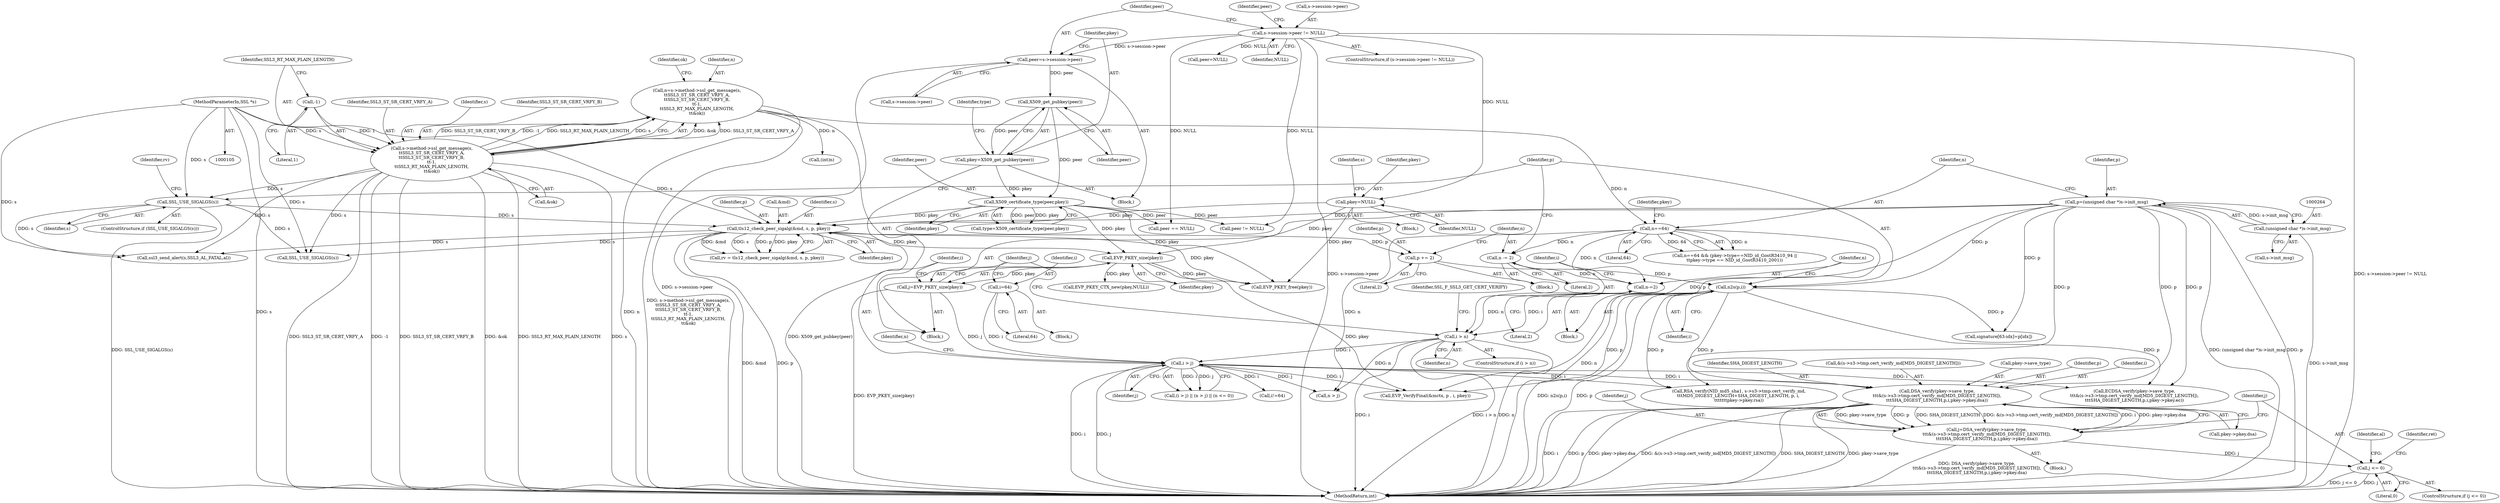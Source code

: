 digraph "0_openssl_1421e0c584ae9120ca1b88098f13d6d2e90b83a3@array" {
"1000514" [label="(Call,DSA_verify(pkey->save_type,\n\t\t\t&(s->s3->tmp.cert_verify_md[MD5_DIGEST_LENGTH]),\n\t\t\tSHA_DIGEST_LENGTH,p,i,pkey->pkey.dsa))"];
"1000261" [label="(Call,p=(unsigned char *)s->init_msg)"];
"1000263" [label="(Call,(unsigned char *)s->init_msg)"];
"1000334" [label="(Call,n2s(p,i))"];
"1000328" [label="(Call,p += 2)"];
"1000297" [label="(Call,tls12_check_peer_sigalg(&md, s, p, pkey))"];
"1000291" [label="(Call,SSL_USE_SIGALGS(s))"];
"1000137" [label="(Call,s->method->ssl_get_message(s,\n\t\tSSL3_ST_SR_CERT_VRFY_A,\n\t\tSSL3_ST_SR_CERT_VRFY_B,\n\t\t-1,\n\t\tSSL3_RT_MAX_PLAIN_LENGTH,\n\t\t&ok))"];
"1000106" [label="(MethodParameterIn,SSL *s)"];
"1000141" [label="(Call,-1)"];
"1000183" [label="(Call,pkey=NULL)"];
"1000154" [label="(Call,s->session->peer != NULL)"];
"1000175" [label="(Call,X509_certificate_type(peer,pkey))"];
"1000171" [label="(Call,X509_get_pubkey(peer))"];
"1000162" [label="(Call,peer=s->session->peer)"];
"1000169" [label="(Call,pkey=X509_get_pubkey(peer))"];
"1000358" [label="(Call,i > j)"];
"1000285" [label="(Call,i=64)"];
"1000341" [label="(Call,i > n)"];
"1000337" [label="(Call,n-=2)"];
"1000331" [label="(Call,n -= 2)"];
"1000270" [label="(Call,n==64)"];
"1000135" [label="(Call,n=s->method->ssl_get_message(s,\n\t\tSSL3_ST_SR_CERT_VRFY_A,\n\t\tSSL3_ST_SR_CERT_VRFY_B,\n\t\t-1,\n\t\tSSL3_RT_MAX_PLAIN_LENGTH,\n\t\t&ok))"];
"1000352" [label="(Call,j=EVP_PKEY_size(pkey))"];
"1000354" [label="(Call,EVP_PKEY_size(pkey))"];
"1000512" [label="(Call,j=DSA_verify(pkey->save_type,\n\t\t\t&(s->s3->tmp.cert_verify_md[MD5_DIGEST_LENGTH]),\n\t\t\tSHA_DIGEST_LENGTH,p,i,pkey->pkey.dsa))"];
"1000537" [label="(Call,j <= 0)"];
"1000342" [label="(Identifier,i)"];
"1000177" [label="(Identifier,pkey)"];
"1000333" [label="(Literal,2)"];
"1000688" [label="(Call,ssl3_send_alert(s,SSL3_AL_FATAL,al))"];
"1000153" [label="(ControlStructure,if (s->session->peer != NULL))"];
"1000358" [label="(Call,i > j)"];
"1000295" [label="(Call,rv = tls12_check_peer_sigalg(&md, s, p, pkey))"];
"1000360" [label="(Identifier,j)"];
"1000171" [label="(Call,X509_get_pubkey(peer))"];
"1000154" [label="(Call,s->session->peer != NULL)"];
"1000512" [label="(Call,j=DSA_verify(pkey->save_type,\n\t\t\t&(s->s3->tmp.cert_verify_md[MD5_DIGEST_LENGTH]),\n\t\t\tSHA_DIGEST_LENGTH,p,i,pkey->pkey.dsa))"];
"1000354" [label="(Call,EVP_PKEY_size(pkey))"];
"1000172" [label="(Identifier,peer)"];
"1000265" [label="(Call,s->init_msg)"];
"1000285" [label="(Call,i=64)"];
"1000293" [label="(Block,)"];
"1000514" [label="(Call,DSA_verify(pkey->save_type,\n\t\t\t&(s->s3->tmp.cert_verify_md[MD5_DIGEST_LENGTH]),\n\t\t\tSHA_DIGEST_LENGTH,p,i,pkey->pkey.dsa))"];
"1000536" [label="(ControlStructure,if (j <= 0))"];
"1000180" [label="(Call,peer=NULL)"];
"1000269" [label="(Call,n==64 && (pkey->type==NID_id_GostR3410_94 ||\n\t\tpkey->type == NID_id_GostR3410_2001))"];
"1000359" [label="(Identifier,i)"];
"1000727" [label="(MethodReturn,int)"];
"1000142" [label="(Literal,1)"];
"1000184" [label="(Identifier,pkey)"];
"1000357" [label="(Call,(i > j) || (n > j) || (n <= 0))"];
"1000329" [label="(Identifier,p)"];
"1000135" [label="(Call,n=s->method->ssl_get_message(s,\n\t\tSSL3_ST_SR_CERT_VRFY_A,\n\t\tSSL3_ST_SR_CERT_VRFY_B,\n\t\t-1,\n\t\tSSL3_RT_MAX_PLAIN_LENGTH,\n\t\t&ok))"];
"1000272" [label="(Literal,64)"];
"1000461" [label="(Call,RSA_verify(NID_md5_sha1, s->s3->tmp.cert_verify_md,\n\t\t\tMD5_DIGEST_LENGTH+SHA_DIGEST_LENGTH, p, i, \n\t\t\t\t\t\t\tpkey->pkey.rsa))"];
"1000542" [label="(Identifier,al)"];
"1000262" [label="(Identifier,p)"];
"1000335" [label="(Identifier,p)"];
"1000183" [label="(Call,pkey=NULL)"];
"1000511" [label="(Block,)"];
"1000271" [label="(Identifier,n)"];
"1000682" [label="(Identifier,ret)"];
"1000635" [label="(Call,signature[63-idx]=p[idx])"];
"1000139" [label="(Identifier,SSL3_ST_SR_CERT_VRFY_A)"];
"1000531" [label="(Call,pkey->pkey.dsa)"];
"1000173" [label="(Call,type=X509_certificate_type(peer,pkey))"];
"1000296" [label="(Identifier,rv)"];
"1000270" [label="(Call,n==64)"];
"1000332" [label="(Identifier,n)"];
"1000343" [label="(Identifier,n)"];
"1000338" [label="(Identifier,n)"];
"1000161" [label="(Block,)"];
"1000346" [label="(Identifier,SSL_F_SSL3_GET_CERT_VERIFY)"];
"1000336" [label="(Identifier,i)"];
"1000289" [label="(Block,)"];
"1000353" [label="(Identifier,j)"];
"1000284" [label="(Block,)"];
"1000174" [label="(Identifier,type)"];
"1000175" [label="(Call,X509_certificate_type(peer,pkey))"];
"1000106" [label="(MethodParameterIn,SSL *s)"];
"1000723" [label="(Call,EVP_PKEY_free(pkey))"];
"1000185" [label="(Identifier,NULL)"];
"1000340" [label="(ControlStructure,if (i > n))"];
"1000539" [label="(Literal,0)"];
"1000292" [label="(Identifier,s)"];
"1000529" [label="(Identifier,p)"];
"1000302" [label="(Identifier,pkey)"];
"1000162" [label="(Call,peer=s->session->peer)"];
"1000513" [label="(Identifier,j)"];
"1000297" [label="(Call,tls12_check_peer_sigalg(&md, s, p, pkey))"];
"1000301" [label="(Identifier,p)"];
"1000530" [label="(Identifier,i)"];
"1000291" [label="(Call,SSL_USE_SIGALGS(s))"];
"1000276" [label="(Identifier,pkey)"];
"1000150" [label="(Call,(int)n)"];
"1000141" [label="(Call,-1)"];
"1000528" [label="(Identifier,SHA_DIGEST_LENGTH)"];
"1000191" [label="(Identifier,s)"];
"1000341" [label="(Call,i > n)"];
"1000169" [label="(Call,pkey=X509_get_pubkey(peer))"];
"1000207" [label="(Call,peer != NULL)"];
"1000377" [label="(Call,SSL_USE_SIGALGS(s))"];
"1000558" [label="(Call,ECDSA_verify(pkey->save_type,\n\t\t\t&(s->s3->tmp.cert_verify_md[MD5_DIGEST_LENGTH]),\n\t\t\tSHA_DIGEST_LENGTH,p,i,pkey->pkey.ec))"];
"1000337" [label="(Call,n-=2)"];
"1000160" [label="(Identifier,NULL)"];
"1000537" [label="(Call,j <= 0)"];
"1000107" [label="(Block,)"];
"1000362" [label="(Call,n > j)"];
"1000181" [label="(Identifier,peer)"];
"1000138" [label="(Identifier,s)"];
"1000155" [label="(Call,s->session->peer)"];
"1000290" [label="(ControlStructure,if (SSL_USE_SIGALGS(s)))"];
"1000352" [label="(Call,j=EVP_PKEY_size(pkey))"];
"1000611" [label="(Call,EVP_PKEY_CTX_new(pkey,NULL))"];
"1000334" [label="(Call,n2s(p,i))"];
"1000176" [label="(Identifier,peer)"];
"1000261" [label="(Call,p=(unsigned char *)s->init_msg)"];
"1000263" [label="(Call,(unsigned char *)s->init_msg)"];
"1000330" [label="(Literal,2)"];
"1000148" [label="(Identifier,ok)"];
"1000163" [label="(Identifier,peer)"];
"1000436" [label="(Call,EVP_VerifyFinal(&mctx, p , i, pkey))"];
"1000328" [label="(Call,p += 2)"];
"1000140" [label="(Identifier,SSL3_ST_SR_CERT_VRFY_B)"];
"1000137" [label="(Call,s->method->ssl_get_message(s,\n\t\tSSL3_ST_SR_CERT_VRFY_A,\n\t\tSSL3_ST_SR_CERT_VRFY_B,\n\t\t-1,\n\t\tSSL3_RT_MAX_PLAIN_LENGTH,\n\t\t&ok))"];
"1000518" [label="(Call,&(s->s3->tmp.cert_verify_md[MD5_DIGEST_LENGTH]))"];
"1000298" [label="(Call,&md)"];
"1000339" [label="(Literal,2)"];
"1000617" [label="(Call,i!=64)"];
"1000144" [label="(Call,&ok)"];
"1000179" [label="(Block,)"];
"1000300" [label="(Identifier,s)"];
"1000363" [label="(Identifier,n)"];
"1000223" [label="(Call,peer == NULL)"];
"1000164" [label="(Call,s->session->peer)"];
"1000170" [label="(Identifier,pkey)"];
"1000331" [label="(Call,n -= 2)"];
"1000538" [label="(Identifier,j)"];
"1000355" [label="(Identifier,pkey)"];
"1000287" [label="(Literal,64)"];
"1000136" [label="(Identifier,n)"];
"1000286" [label="(Identifier,i)"];
"1000515" [label="(Call,pkey->save_type)"];
"1000143" [label="(Identifier,SSL3_RT_MAX_PLAIN_LENGTH)"];
"1000514" -> "1000512"  [label="AST: "];
"1000514" -> "1000531"  [label="CFG: "];
"1000515" -> "1000514"  [label="AST: "];
"1000518" -> "1000514"  [label="AST: "];
"1000528" -> "1000514"  [label="AST: "];
"1000529" -> "1000514"  [label="AST: "];
"1000530" -> "1000514"  [label="AST: "];
"1000531" -> "1000514"  [label="AST: "];
"1000512" -> "1000514"  [label="CFG: "];
"1000514" -> "1000727"  [label="DDG: SHA_DIGEST_LENGTH"];
"1000514" -> "1000727"  [label="DDG: pkey->pkey.dsa"];
"1000514" -> "1000727"  [label="DDG: &(s->s3->tmp.cert_verify_md[MD5_DIGEST_LENGTH])"];
"1000514" -> "1000727"  [label="DDG: pkey->save_type"];
"1000514" -> "1000727"  [label="DDG: i"];
"1000514" -> "1000727"  [label="DDG: p"];
"1000514" -> "1000512"  [label="DDG: pkey->save_type"];
"1000514" -> "1000512"  [label="DDG: p"];
"1000514" -> "1000512"  [label="DDG: SHA_DIGEST_LENGTH"];
"1000514" -> "1000512"  [label="DDG: &(s->s3->tmp.cert_verify_md[MD5_DIGEST_LENGTH])"];
"1000514" -> "1000512"  [label="DDG: i"];
"1000514" -> "1000512"  [label="DDG: pkey->pkey.dsa"];
"1000261" -> "1000514"  [label="DDG: p"];
"1000334" -> "1000514"  [label="DDG: p"];
"1000358" -> "1000514"  [label="DDG: i"];
"1000261" -> "1000107"  [label="AST: "];
"1000261" -> "1000263"  [label="CFG: "];
"1000262" -> "1000261"  [label="AST: "];
"1000263" -> "1000261"  [label="AST: "];
"1000271" -> "1000261"  [label="CFG: "];
"1000261" -> "1000727"  [label="DDG: (unsigned char *)s->init_msg"];
"1000261" -> "1000727"  [label="DDG: p"];
"1000263" -> "1000261"  [label="DDG: s->init_msg"];
"1000261" -> "1000297"  [label="DDG: p"];
"1000261" -> "1000334"  [label="DDG: p"];
"1000261" -> "1000436"  [label="DDG: p"];
"1000261" -> "1000461"  [label="DDG: p"];
"1000261" -> "1000558"  [label="DDG: p"];
"1000261" -> "1000635"  [label="DDG: p"];
"1000263" -> "1000265"  [label="CFG: "];
"1000264" -> "1000263"  [label="AST: "];
"1000265" -> "1000263"  [label="AST: "];
"1000263" -> "1000727"  [label="DDG: s->init_msg"];
"1000334" -> "1000289"  [label="AST: "];
"1000334" -> "1000336"  [label="CFG: "];
"1000335" -> "1000334"  [label="AST: "];
"1000336" -> "1000334"  [label="AST: "];
"1000338" -> "1000334"  [label="CFG: "];
"1000334" -> "1000727"  [label="DDG: n2s(p,i)"];
"1000334" -> "1000727"  [label="DDG: p"];
"1000328" -> "1000334"  [label="DDG: p"];
"1000334" -> "1000341"  [label="DDG: i"];
"1000334" -> "1000436"  [label="DDG: p"];
"1000334" -> "1000461"  [label="DDG: p"];
"1000334" -> "1000558"  [label="DDG: p"];
"1000334" -> "1000635"  [label="DDG: p"];
"1000328" -> "1000293"  [label="AST: "];
"1000328" -> "1000330"  [label="CFG: "];
"1000329" -> "1000328"  [label="AST: "];
"1000330" -> "1000328"  [label="AST: "];
"1000332" -> "1000328"  [label="CFG: "];
"1000297" -> "1000328"  [label="DDG: p"];
"1000297" -> "1000295"  [label="AST: "];
"1000297" -> "1000302"  [label="CFG: "];
"1000298" -> "1000297"  [label="AST: "];
"1000300" -> "1000297"  [label="AST: "];
"1000301" -> "1000297"  [label="AST: "];
"1000302" -> "1000297"  [label="AST: "];
"1000295" -> "1000297"  [label="CFG: "];
"1000297" -> "1000727"  [label="DDG: &md"];
"1000297" -> "1000727"  [label="DDG: p"];
"1000297" -> "1000295"  [label="DDG: &md"];
"1000297" -> "1000295"  [label="DDG: s"];
"1000297" -> "1000295"  [label="DDG: p"];
"1000297" -> "1000295"  [label="DDG: pkey"];
"1000291" -> "1000297"  [label="DDG: s"];
"1000106" -> "1000297"  [label="DDG: s"];
"1000183" -> "1000297"  [label="DDG: pkey"];
"1000175" -> "1000297"  [label="DDG: pkey"];
"1000297" -> "1000354"  [label="DDG: pkey"];
"1000297" -> "1000377"  [label="DDG: s"];
"1000297" -> "1000688"  [label="DDG: s"];
"1000297" -> "1000723"  [label="DDG: pkey"];
"1000291" -> "1000290"  [label="AST: "];
"1000291" -> "1000292"  [label="CFG: "];
"1000292" -> "1000291"  [label="AST: "];
"1000296" -> "1000291"  [label="CFG: "];
"1000335" -> "1000291"  [label="CFG: "];
"1000291" -> "1000727"  [label="DDG: SSL_USE_SIGALGS(s)"];
"1000137" -> "1000291"  [label="DDG: s"];
"1000106" -> "1000291"  [label="DDG: s"];
"1000291" -> "1000377"  [label="DDG: s"];
"1000291" -> "1000688"  [label="DDG: s"];
"1000137" -> "1000135"  [label="AST: "];
"1000137" -> "1000144"  [label="CFG: "];
"1000138" -> "1000137"  [label="AST: "];
"1000139" -> "1000137"  [label="AST: "];
"1000140" -> "1000137"  [label="AST: "];
"1000141" -> "1000137"  [label="AST: "];
"1000143" -> "1000137"  [label="AST: "];
"1000144" -> "1000137"  [label="AST: "];
"1000135" -> "1000137"  [label="CFG: "];
"1000137" -> "1000727"  [label="DDG: SSL3_ST_SR_CERT_VRFY_A"];
"1000137" -> "1000727"  [label="DDG: -1"];
"1000137" -> "1000727"  [label="DDG: SSL3_ST_SR_CERT_VRFY_B"];
"1000137" -> "1000727"  [label="DDG: &ok"];
"1000137" -> "1000727"  [label="DDG: SSL3_RT_MAX_PLAIN_LENGTH"];
"1000137" -> "1000727"  [label="DDG: s"];
"1000137" -> "1000135"  [label="DDG: &ok"];
"1000137" -> "1000135"  [label="DDG: SSL3_ST_SR_CERT_VRFY_A"];
"1000137" -> "1000135"  [label="DDG: SSL3_ST_SR_CERT_VRFY_B"];
"1000137" -> "1000135"  [label="DDG: -1"];
"1000137" -> "1000135"  [label="DDG: SSL3_RT_MAX_PLAIN_LENGTH"];
"1000137" -> "1000135"  [label="DDG: s"];
"1000106" -> "1000137"  [label="DDG: s"];
"1000141" -> "1000137"  [label="DDG: 1"];
"1000137" -> "1000377"  [label="DDG: s"];
"1000137" -> "1000688"  [label="DDG: s"];
"1000106" -> "1000105"  [label="AST: "];
"1000106" -> "1000727"  [label="DDG: s"];
"1000106" -> "1000377"  [label="DDG: s"];
"1000106" -> "1000688"  [label="DDG: s"];
"1000141" -> "1000142"  [label="CFG: "];
"1000142" -> "1000141"  [label="AST: "];
"1000143" -> "1000141"  [label="CFG: "];
"1000183" -> "1000179"  [label="AST: "];
"1000183" -> "1000185"  [label="CFG: "];
"1000184" -> "1000183"  [label="AST: "];
"1000185" -> "1000183"  [label="AST: "];
"1000191" -> "1000183"  [label="CFG: "];
"1000154" -> "1000183"  [label="DDG: NULL"];
"1000183" -> "1000354"  [label="DDG: pkey"];
"1000183" -> "1000723"  [label="DDG: pkey"];
"1000154" -> "1000153"  [label="AST: "];
"1000154" -> "1000160"  [label="CFG: "];
"1000155" -> "1000154"  [label="AST: "];
"1000160" -> "1000154"  [label="AST: "];
"1000163" -> "1000154"  [label="CFG: "];
"1000181" -> "1000154"  [label="CFG: "];
"1000154" -> "1000727"  [label="DDG: s->session->peer"];
"1000154" -> "1000727"  [label="DDG: s->session->peer != NULL"];
"1000154" -> "1000162"  [label="DDG: s->session->peer"];
"1000154" -> "1000180"  [label="DDG: NULL"];
"1000154" -> "1000207"  [label="DDG: NULL"];
"1000154" -> "1000223"  [label="DDG: NULL"];
"1000175" -> "1000173"  [label="AST: "];
"1000175" -> "1000177"  [label="CFG: "];
"1000176" -> "1000175"  [label="AST: "];
"1000177" -> "1000175"  [label="AST: "];
"1000173" -> "1000175"  [label="CFG: "];
"1000175" -> "1000173"  [label="DDG: peer"];
"1000175" -> "1000173"  [label="DDG: pkey"];
"1000171" -> "1000175"  [label="DDG: peer"];
"1000169" -> "1000175"  [label="DDG: pkey"];
"1000175" -> "1000207"  [label="DDG: peer"];
"1000175" -> "1000223"  [label="DDG: peer"];
"1000175" -> "1000354"  [label="DDG: pkey"];
"1000175" -> "1000723"  [label="DDG: pkey"];
"1000171" -> "1000169"  [label="AST: "];
"1000171" -> "1000172"  [label="CFG: "];
"1000172" -> "1000171"  [label="AST: "];
"1000169" -> "1000171"  [label="CFG: "];
"1000171" -> "1000169"  [label="DDG: peer"];
"1000162" -> "1000171"  [label="DDG: peer"];
"1000162" -> "1000161"  [label="AST: "];
"1000162" -> "1000164"  [label="CFG: "];
"1000163" -> "1000162"  [label="AST: "];
"1000164" -> "1000162"  [label="AST: "];
"1000170" -> "1000162"  [label="CFG: "];
"1000162" -> "1000727"  [label="DDG: s->session->peer"];
"1000169" -> "1000161"  [label="AST: "];
"1000170" -> "1000169"  [label="AST: "];
"1000174" -> "1000169"  [label="CFG: "];
"1000169" -> "1000727"  [label="DDG: X509_get_pubkey(peer)"];
"1000358" -> "1000357"  [label="AST: "];
"1000358" -> "1000360"  [label="CFG: "];
"1000359" -> "1000358"  [label="AST: "];
"1000360" -> "1000358"  [label="AST: "];
"1000363" -> "1000358"  [label="CFG: "];
"1000357" -> "1000358"  [label="CFG: "];
"1000358" -> "1000727"  [label="DDG: j"];
"1000358" -> "1000727"  [label="DDG: i"];
"1000358" -> "1000357"  [label="DDG: i"];
"1000358" -> "1000357"  [label="DDG: j"];
"1000285" -> "1000358"  [label="DDG: i"];
"1000341" -> "1000358"  [label="DDG: i"];
"1000352" -> "1000358"  [label="DDG: j"];
"1000358" -> "1000362"  [label="DDG: j"];
"1000358" -> "1000436"  [label="DDG: i"];
"1000358" -> "1000461"  [label="DDG: i"];
"1000358" -> "1000558"  [label="DDG: i"];
"1000358" -> "1000617"  [label="DDG: i"];
"1000285" -> "1000284"  [label="AST: "];
"1000285" -> "1000287"  [label="CFG: "];
"1000286" -> "1000285"  [label="AST: "];
"1000287" -> "1000285"  [label="AST: "];
"1000353" -> "1000285"  [label="CFG: "];
"1000341" -> "1000340"  [label="AST: "];
"1000341" -> "1000343"  [label="CFG: "];
"1000342" -> "1000341"  [label="AST: "];
"1000343" -> "1000341"  [label="AST: "];
"1000346" -> "1000341"  [label="CFG: "];
"1000353" -> "1000341"  [label="CFG: "];
"1000341" -> "1000727"  [label="DDG: n"];
"1000341" -> "1000727"  [label="DDG: i"];
"1000341" -> "1000727"  [label="DDG: i > n"];
"1000337" -> "1000341"  [label="DDG: n"];
"1000341" -> "1000362"  [label="DDG: n"];
"1000337" -> "1000289"  [label="AST: "];
"1000337" -> "1000339"  [label="CFG: "];
"1000338" -> "1000337"  [label="AST: "];
"1000339" -> "1000337"  [label="AST: "];
"1000342" -> "1000337"  [label="CFG: "];
"1000331" -> "1000337"  [label="DDG: n"];
"1000270" -> "1000337"  [label="DDG: n"];
"1000331" -> "1000293"  [label="AST: "];
"1000331" -> "1000333"  [label="CFG: "];
"1000332" -> "1000331"  [label="AST: "];
"1000333" -> "1000331"  [label="AST: "];
"1000335" -> "1000331"  [label="CFG: "];
"1000270" -> "1000331"  [label="DDG: n"];
"1000270" -> "1000269"  [label="AST: "];
"1000270" -> "1000272"  [label="CFG: "];
"1000271" -> "1000270"  [label="AST: "];
"1000272" -> "1000270"  [label="AST: "];
"1000276" -> "1000270"  [label="CFG: "];
"1000269" -> "1000270"  [label="CFG: "];
"1000270" -> "1000727"  [label="DDG: n"];
"1000270" -> "1000269"  [label="DDG: n"];
"1000270" -> "1000269"  [label="DDG: 64"];
"1000135" -> "1000270"  [label="DDG: n"];
"1000270" -> "1000362"  [label="DDG: n"];
"1000135" -> "1000107"  [label="AST: "];
"1000136" -> "1000135"  [label="AST: "];
"1000148" -> "1000135"  [label="CFG: "];
"1000135" -> "1000727"  [label="DDG: n"];
"1000135" -> "1000727"  [label="DDG: s->method->ssl_get_message(s,\n\t\tSSL3_ST_SR_CERT_VRFY_A,\n\t\tSSL3_ST_SR_CERT_VRFY_B,\n\t\t-1,\n\t\tSSL3_RT_MAX_PLAIN_LENGTH,\n\t\t&ok)"];
"1000135" -> "1000150"  [label="DDG: n"];
"1000352" -> "1000107"  [label="AST: "];
"1000352" -> "1000354"  [label="CFG: "];
"1000353" -> "1000352"  [label="AST: "];
"1000354" -> "1000352"  [label="AST: "];
"1000359" -> "1000352"  [label="CFG: "];
"1000352" -> "1000727"  [label="DDG: EVP_PKEY_size(pkey)"];
"1000354" -> "1000352"  [label="DDG: pkey"];
"1000354" -> "1000355"  [label="CFG: "];
"1000355" -> "1000354"  [label="AST: "];
"1000354" -> "1000436"  [label="DDG: pkey"];
"1000354" -> "1000611"  [label="DDG: pkey"];
"1000354" -> "1000723"  [label="DDG: pkey"];
"1000512" -> "1000511"  [label="AST: "];
"1000513" -> "1000512"  [label="AST: "];
"1000538" -> "1000512"  [label="CFG: "];
"1000512" -> "1000727"  [label="DDG: DSA_verify(pkey->save_type,\n\t\t\t&(s->s3->tmp.cert_verify_md[MD5_DIGEST_LENGTH]),\n\t\t\tSHA_DIGEST_LENGTH,p,i,pkey->pkey.dsa)"];
"1000512" -> "1000537"  [label="DDG: j"];
"1000537" -> "1000536"  [label="AST: "];
"1000537" -> "1000539"  [label="CFG: "];
"1000538" -> "1000537"  [label="AST: "];
"1000539" -> "1000537"  [label="AST: "];
"1000542" -> "1000537"  [label="CFG: "];
"1000682" -> "1000537"  [label="CFG: "];
"1000537" -> "1000727"  [label="DDG: j"];
"1000537" -> "1000727"  [label="DDG: j <= 0"];
}

